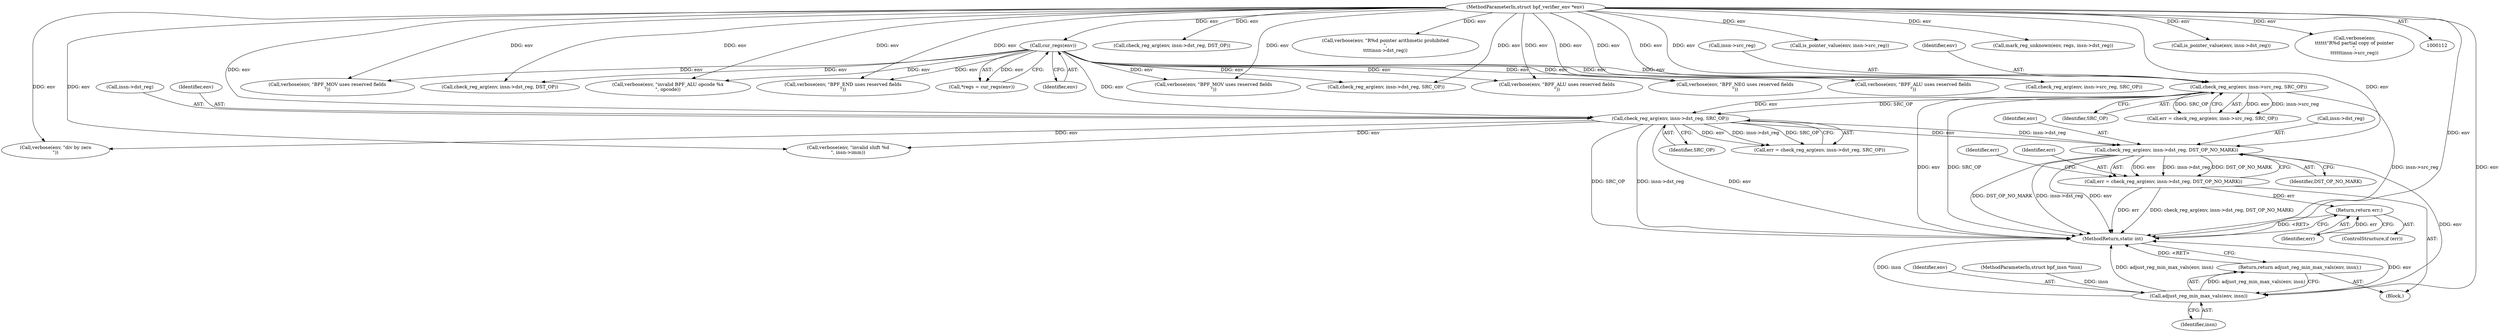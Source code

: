 digraph "0_linux_95a762e2c8c942780948091f8f2a4f32fce1ac6f@pointer" {
"1000614" [label="(Call,check_reg_arg(env, insn->dst_reg, DST_OP_NO_MARK))"];
"1000520" [label="(Call,check_reg_arg(env, insn->dst_reg, SRC_OP))"];
"1000487" [label="(Call,check_reg_arg(env, insn->src_reg, SRC_OP))"];
"1000119" [label="(Call,cur_regs(env))"];
"1000113" [label="(MethodParameterIn,struct bpf_verifier_env *env)"];
"1000612" [label="(Call,err = check_reg_arg(env, insn->dst_reg, DST_OP_NO_MARK))"];
"1000622" [label="(Return,return err;)"];
"1000625" [label="(Call,adjust_reg_min_max_vals(env, insn))"];
"1000624" [label="(Return,return adjust_reg_min_max_vals(env, insn);)"];
"1000552" [label="(Call,verbose(env, \"div by zero\n\"))"];
"1000603" [label="(Call,verbose(env, \"invalid shift %d\n\", insn->imm))"];
"1000625" [label="(Call,adjust_reg_min_max_vals(env, insn))"];
"1000489" [label="(Call,insn->src_reg)"];
"1000117" [label="(Call,*regs = cur_regs(env))"];
"1000616" [label="(Call,insn->dst_reg)"];
"1000321" [label="(Call,verbose(env, \"BPF_MOV uses reserved fields\n\"))"];
"1000251" [label="(Call,check_reg_arg(env, insn->dst_reg, DST_OP))"];
"1000626" [label="(Identifier,env)"];
"1000329" [label="(Call,check_reg_arg(env, insn->dst_reg, DST_OP))"];
"1000623" [label="(Identifier,err)"];
"1000240" [label="(Call,verbose(env, \"R%d pointer arithmetic prohibited\n\",\n\t\t\t\tinsn->dst_reg))"];
"1000624" [label="(Return,return adjust_reg_min_max_vals(env, insn);)"];
"1000622" [label="(Return,return err;)"];
"1000518" [label="(Call,err = check_reg_arg(env, insn->dst_reg, SRC_OP))"];
"1000113" [label="(MethodParameterIn,struct bpf_verifier_env *env)"];
"1000449" [label="(Call,verbose(env, \"invalid BPF_ALU opcode %x\n\", opcode))"];
"1000619" [label="(Identifier,DST_OP_NO_MARK)"];
"1000522" [label="(Call,insn->dst_reg)"];
"1000288" [label="(Call,verbose(env, \"BPF_MOV uses reserved fields\n\"))"];
"1000169" [label="(Call,verbose(env, \"BPF_NEG uses reserved fields\n\"))"];
"1000114" [label="(MethodParameterIn,struct bpf_insn *insn)"];
"1000485" [label="(Call,err = check_reg_arg(env, insn->src_reg, SRC_OP))"];
"1000119" [label="(Call,cur_regs(env))"];
"1000615" [label="(Identifier,env)"];
"1000492" [label="(Identifier,SRC_OP)"];
"1000120" [label="(Identifier,env)"];
"1000479" [label="(Call,verbose(env, \"BPF_ALU uses reserved fields\n\"))"];
"1000612" [label="(Call,err = check_reg_arg(env, insn->dst_reg, DST_OP_NO_MARK))"];
"1000296" [label="(Call,check_reg_arg(env, insn->src_reg, SRC_OP))"];
"1000488" [label="(Identifier,env)"];
"1000487" [label="(Call,check_reg_arg(env, insn->src_reg, SRC_OP))"];
"1000215" [label="(Call,verbose(env, \"BPF_END uses reserved fields\n\"))"];
"1000223" [label="(Call,check_reg_arg(env, insn->dst_reg, SRC_OP))"];
"1000378" [label="(Call,is_pointer_value(env, insn->src_reg))"];
"1000627" [label="(Identifier,insn)"];
"1000521" [label="(Identifier,env)"];
"1000630" [label="(MethodReturn,static int)"];
"1000393" [label="(Call,mark_reg_unknown(env, regs, insn->dst_reg))"];
"1000457" [label="(Block,)"];
"1000613" [label="(Identifier,err)"];
"1000620" [label="(ControlStructure,if (err))"];
"1000512" [label="(Call,verbose(env, \"BPF_ALU uses reserved fields\n\"))"];
"1000520" [label="(Call,check_reg_arg(env, insn->dst_reg, SRC_OP))"];
"1000234" [label="(Call,is_pointer_value(env, insn->dst_reg))"];
"1000621" [label="(Identifier,err)"];
"1000384" [label="(Call,verbose(env,\n\t\t\t\t\t\t\"R%d partial copy of pointer\n\",\n\t\t\t\t\t\tinsn->src_reg))"];
"1000614" [label="(Call,check_reg_arg(env, insn->dst_reg, DST_OP_NO_MARK))"];
"1000525" [label="(Identifier,SRC_OP)"];
"1000614" -> "1000612"  [label="AST: "];
"1000614" -> "1000619"  [label="CFG: "];
"1000615" -> "1000614"  [label="AST: "];
"1000616" -> "1000614"  [label="AST: "];
"1000619" -> "1000614"  [label="AST: "];
"1000612" -> "1000614"  [label="CFG: "];
"1000614" -> "1000630"  [label="DDG: insn->dst_reg"];
"1000614" -> "1000630"  [label="DDG: env"];
"1000614" -> "1000630"  [label="DDG: DST_OP_NO_MARK"];
"1000614" -> "1000612"  [label="DDG: env"];
"1000614" -> "1000612"  [label="DDG: insn->dst_reg"];
"1000614" -> "1000612"  [label="DDG: DST_OP_NO_MARK"];
"1000520" -> "1000614"  [label="DDG: env"];
"1000520" -> "1000614"  [label="DDG: insn->dst_reg"];
"1000113" -> "1000614"  [label="DDG: env"];
"1000614" -> "1000625"  [label="DDG: env"];
"1000520" -> "1000518"  [label="AST: "];
"1000520" -> "1000525"  [label="CFG: "];
"1000521" -> "1000520"  [label="AST: "];
"1000522" -> "1000520"  [label="AST: "];
"1000525" -> "1000520"  [label="AST: "];
"1000518" -> "1000520"  [label="CFG: "];
"1000520" -> "1000630"  [label="DDG: SRC_OP"];
"1000520" -> "1000630"  [label="DDG: insn->dst_reg"];
"1000520" -> "1000630"  [label="DDG: env"];
"1000520" -> "1000518"  [label="DDG: env"];
"1000520" -> "1000518"  [label="DDG: insn->dst_reg"];
"1000520" -> "1000518"  [label="DDG: SRC_OP"];
"1000487" -> "1000520"  [label="DDG: env"];
"1000487" -> "1000520"  [label="DDG: SRC_OP"];
"1000119" -> "1000520"  [label="DDG: env"];
"1000113" -> "1000520"  [label="DDG: env"];
"1000520" -> "1000552"  [label="DDG: env"];
"1000520" -> "1000603"  [label="DDG: env"];
"1000487" -> "1000485"  [label="AST: "];
"1000487" -> "1000492"  [label="CFG: "];
"1000488" -> "1000487"  [label="AST: "];
"1000489" -> "1000487"  [label="AST: "];
"1000492" -> "1000487"  [label="AST: "];
"1000485" -> "1000487"  [label="CFG: "];
"1000487" -> "1000630"  [label="DDG: insn->src_reg"];
"1000487" -> "1000630"  [label="DDG: env"];
"1000487" -> "1000630"  [label="DDG: SRC_OP"];
"1000487" -> "1000485"  [label="DDG: env"];
"1000487" -> "1000485"  [label="DDG: insn->src_reg"];
"1000487" -> "1000485"  [label="DDG: SRC_OP"];
"1000119" -> "1000487"  [label="DDG: env"];
"1000113" -> "1000487"  [label="DDG: env"];
"1000119" -> "1000117"  [label="AST: "];
"1000119" -> "1000120"  [label="CFG: "];
"1000120" -> "1000119"  [label="AST: "];
"1000117" -> "1000119"  [label="CFG: "];
"1000119" -> "1000117"  [label="DDG: env"];
"1000113" -> "1000119"  [label="DDG: env"];
"1000119" -> "1000169"  [label="DDG: env"];
"1000119" -> "1000215"  [label="DDG: env"];
"1000119" -> "1000223"  [label="DDG: env"];
"1000119" -> "1000288"  [label="DDG: env"];
"1000119" -> "1000296"  [label="DDG: env"];
"1000119" -> "1000321"  [label="DDG: env"];
"1000119" -> "1000329"  [label="DDG: env"];
"1000119" -> "1000449"  [label="DDG: env"];
"1000119" -> "1000479"  [label="DDG: env"];
"1000119" -> "1000512"  [label="DDG: env"];
"1000113" -> "1000112"  [label="AST: "];
"1000113" -> "1000630"  [label="DDG: env"];
"1000113" -> "1000169"  [label="DDG: env"];
"1000113" -> "1000215"  [label="DDG: env"];
"1000113" -> "1000223"  [label="DDG: env"];
"1000113" -> "1000234"  [label="DDG: env"];
"1000113" -> "1000240"  [label="DDG: env"];
"1000113" -> "1000251"  [label="DDG: env"];
"1000113" -> "1000288"  [label="DDG: env"];
"1000113" -> "1000296"  [label="DDG: env"];
"1000113" -> "1000321"  [label="DDG: env"];
"1000113" -> "1000329"  [label="DDG: env"];
"1000113" -> "1000378"  [label="DDG: env"];
"1000113" -> "1000384"  [label="DDG: env"];
"1000113" -> "1000393"  [label="DDG: env"];
"1000113" -> "1000449"  [label="DDG: env"];
"1000113" -> "1000479"  [label="DDG: env"];
"1000113" -> "1000512"  [label="DDG: env"];
"1000113" -> "1000552"  [label="DDG: env"];
"1000113" -> "1000603"  [label="DDG: env"];
"1000113" -> "1000625"  [label="DDG: env"];
"1000612" -> "1000457"  [label="AST: "];
"1000613" -> "1000612"  [label="AST: "];
"1000621" -> "1000612"  [label="CFG: "];
"1000612" -> "1000630"  [label="DDG: check_reg_arg(env, insn->dst_reg, DST_OP_NO_MARK)"];
"1000612" -> "1000630"  [label="DDG: err"];
"1000612" -> "1000622"  [label="DDG: err"];
"1000622" -> "1000620"  [label="AST: "];
"1000622" -> "1000623"  [label="CFG: "];
"1000623" -> "1000622"  [label="AST: "];
"1000630" -> "1000622"  [label="CFG: "];
"1000622" -> "1000630"  [label="DDG: <RET>"];
"1000623" -> "1000622"  [label="DDG: err"];
"1000625" -> "1000624"  [label="AST: "];
"1000625" -> "1000627"  [label="CFG: "];
"1000626" -> "1000625"  [label="AST: "];
"1000627" -> "1000625"  [label="AST: "];
"1000624" -> "1000625"  [label="CFG: "];
"1000625" -> "1000630"  [label="DDG: env"];
"1000625" -> "1000630"  [label="DDG: insn"];
"1000625" -> "1000630"  [label="DDG: adjust_reg_min_max_vals(env, insn)"];
"1000625" -> "1000624"  [label="DDG: adjust_reg_min_max_vals(env, insn)"];
"1000114" -> "1000625"  [label="DDG: insn"];
"1000624" -> "1000457"  [label="AST: "];
"1000630" -> "1000624"  [label="CFG: "];
"1000624" -> "1000630"  [label="DDG: <RET>"];
}
